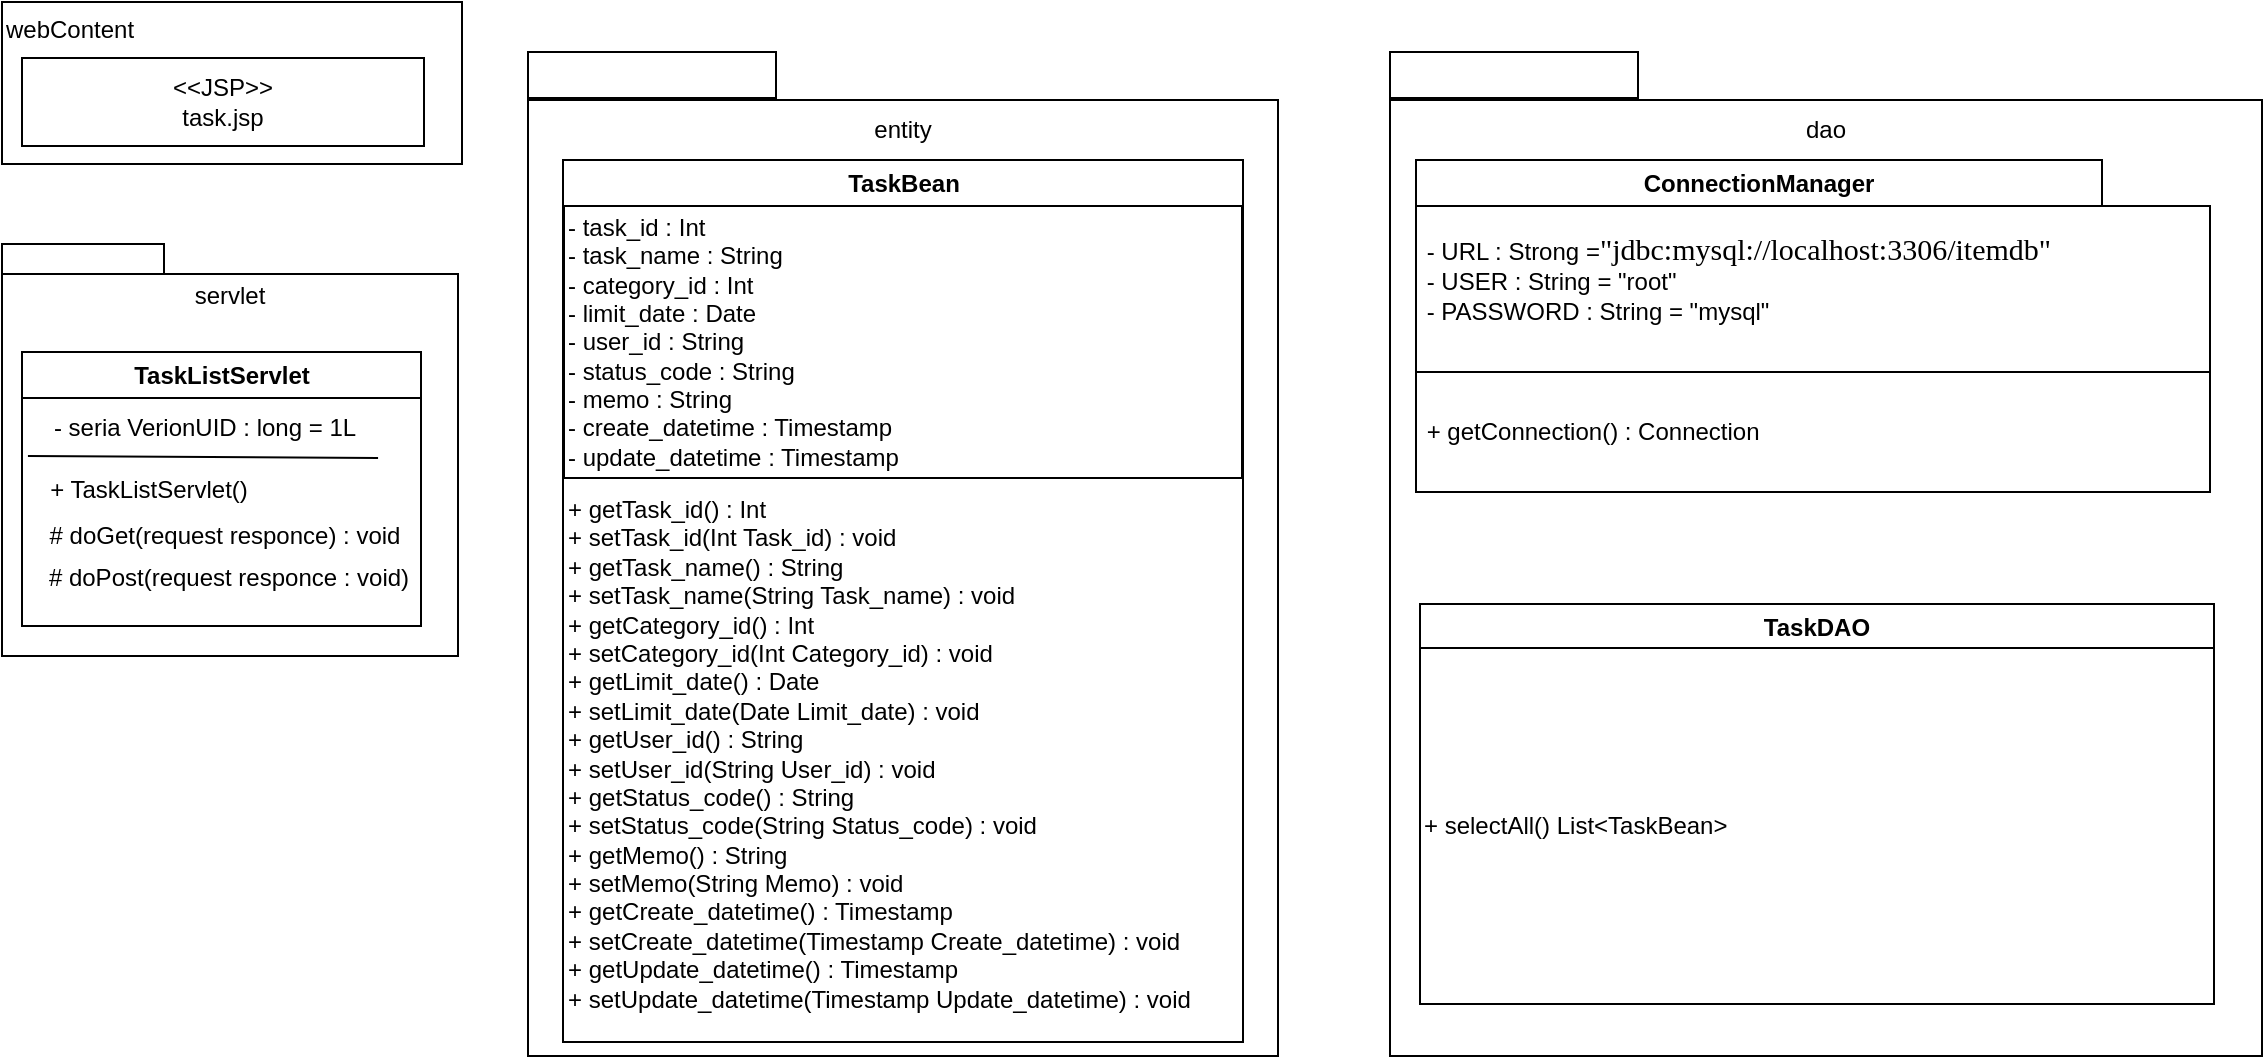 <mxfile version="28.0.6">
  <diagram name="ページ1" id="m6U91rfBJbUAjDah1j11">
    <mxGraphModel dx="830" dy="504" grid="0" gridSize="10" guides="1" tooltips="1" connect="1" arrows="1" fold="1" page="1" pageScale="1" pageWidth="1169" pageHeight="827" background="#FFFFFF" math="0" shadow="0">
      <root>
        <mxCell id="0" />
        <mxCell id="1" parent="0" />
        <mxCell id="fP9RWA6pcITS6-f0ULDv-19" value="servlet" style="rounded=0;whiteSpace=wrap;html=1;spacingTop=-170;" parent="1" vertex="1">
          <mxGeometry x="169" y="302" width="228" height="191" as="geometry" />
        </mxCell>
        <mxCell id="fP9RWA6pcITS6-f0ULDv-1" value="webContent" style="rounded=0;whiteSpace=wrap;html=1;align=left;verticalAlign=top;" parent="1" vertex="1">
          <mxGeometry x="169" y="166" width="230" height="81" as="geometry" />
        </mxCell>
        <mxCell id="fP9RWA6pcITS6-f0ULDv-2" value="&amp;lt;&amp;lt;JSP&amp;gt;&amp;gt;&lt;div&gt;task.jsp&lt;/div&gt;" style="rounded=0;whiteSpace=wrap;html=1;" parent="1" vertex="1">
          <mxGeometry x="179" y="194" width="201" height="44" as="geometry" />
        </mxCell>
        <mxCell id="fP9RWA6pcITS6-f0ULDv-5" value="" style="rounded=0;whiteSpace=wrap;html=1;" parent="1" vertex="1">
          <mxGeometry x="169" y="287" width="81" height="15" as="geometry" />
        </mxCell>
        <mxCell id="fP9RWA6pcITS6-f0ULDv-11" value="TaskListServlet" style="swimlane;whiteSpace=wrap;html=1;startSize=23;" parent="1" vertex="1">
          <mxGeometry x="179" y="341" width="199.5" height="137" as="geometry" />
        </mxCell>
        <mxCell id="fP9RWA6pcITS6-f0ULDv-13" value="- seria VerionUID : long = 1L" style="text;html=1;align=center;verticalAlign=middle;resizable=0;points=[];autosize=1;strokeColor=none;fillColor=none;fontStyle=0" parent="fP9RWA6pcITS6-f0ULDv-11" vertex="1">
          <mxGeometry x="6" y="25" width="169" height="26" as="geometry" />
        </mxCell>
        <mxCell id="fP9RWA6pcITS6-f0ULDv-15" value="" style="endArrow=none;html=1;rounded=0;entryX=1.018;entryY=1.077;entryDx=0;entryDy=0;entryPerimeter=0;exitX=-0.018;exitY=1.038;exitDx=0;exitDy=0;exitPerimeter=0;" parent="fP9RWA6pcITS6-f0ULDv-11" source="fP9RWA6pcITS6-f0ULDv-13" target="fP9RWA6pcITS6-f0ULDv-13" edge="1">
          <mxGeometry width="50" height="50" relative="1" as="geometry">
            <mxPoint x="16" y="110" as="sourcePoint" />
            <mxPoint x="66" y="60" as="targetPoint" />
          </mxGeometry>
        </mxCell>
        <mxCell id="fP9RWA6pcITS6-f0ULDv-16" value="+ TaskListServlet()" style="text;html=1;align=center;verticalAlign=middle;resizable=0;points=[];autosize=1;strokeColor=none;fillColor=none;" parent="fP9RWA6pcITS6-f0ULDv-11" vertex="1">
          <mxGeometry x="4" y="55.5" width="117" height="26" as="geometry" />
        </mxCell>
        <mxCell id="fP9RWA6pcITS6-f0ULDv-17" value="# doGet(request responce) : void" style="text;html=1;align=center;verticalAlign=middle;resizable=0;points=[];autosize=1;strokeColor=none;fillColor=none;" parent="fP9RWA6pcITS6-f0ULDv-11" vertex="1">
          <mxGeometry x="4" y="79" width="193" height="26" as="geometry" />
        </mxCell>
        <mxCell id="fP9RWA6pcITS6-f0ULDv-18" value="# doPost(request responce : void)" style="text;html=1;align=center;verticalAlign=middle;resizable=0;points=[];autosize=1;strokeColor=none;fillColor=none;" parent="fP9RWA6pcITS6-f0ULDv-11" vertex="1">
          <mxGeometry x="4" y="100" width="198" height="26" as="geometry" />
        </mxCell>
        <mxCell id="fP9RWA6pcITS6-f0ULDv-20" value="entity" style="rounded=0;whiteSpace=wrap;html=1;spacingTop=-449;" parent="1" vertex="1">
          <mxGeometry x="432" y="215" width="375" height="478" as="geometry" />
        </mxCell>
        <mxCell id="fP9RWA6pcITS6-f0ULDv-22" value="" style="rounded=0;whiteSpace=wrap;html=1;" parent="1" vertex="1">
          <mxGeometry x="432" y="191" width="124" height="23" as="geometry" />
        </mxCell>
        <mxCell id="fP9RWA6pcITS6-f0ULDv-23" value="TaskBean" style="swimlane;whiteSpace=wrap;html=1;" parent="1" vertex="1">
          <mxGeometry x="449.5" y="245" width="340" height="441" as="geometry" />
        </mxCell>
        <mxCell id="fP9RWA6pcITS6-f0ULDv-25" value="+ getTask_id() : Int&lt;div&gt;+ setTask_id(Int Task_id) : void&lt;/div&gt;&lt;div&gt;+ getTask_name() : String&lt;div&gt;+ setTask_name(String Task_name) : void&lt;/div&gt;&lt;/div&gt;&lt;div&gt;&lt;span style=&quot;background-color: transparent; color: light-dark(rgb(0, 0, 0), rgb(255, 255, 255));&quot;&gt;+ getCategory_id() : Int&lt;/span&gt;&lt;/div&gt;&lt;div&gt;&lt;div&gt;+ setCategory_id(Int Category_id) : void&lt;/div&gt;&lt;/div&gt;&lt;div&gt;+ getLimit_date() : Date&lt;div&gt;+ setLimit_date(Date Limit_date) : void&lt;/div&gt;&lt;/div&gt;&lt;div&gt;+ getUser_id() : String&lt;div&gt;+ setUser_id(String User_id) : void&lt;/div&gt;&lt;/div&gt;&lt;div&gt;+ getStatus_code() : String&lt;div&gt;+ setStatus_code(String Status_code) : void&lt;/div&gt;&lt;/div&gt;&lt;div&gt;+ getMemo() : String&lt;div&gt;+ setMemo(String Memo) : void&lt;/div&gt;&lt;/div&gt;&lt;div&gt;+ getCreate_datetime() : Timestamp&lt;div&gt;+ setCreate_datetime(&lt;span style=&quot;background-color: transparent; color: light-dark(rgb(0, 0, 0), rgb(255, 255, 255));&quot;&gt;Timestamp&lt;/span&gt;&lt;span style=&quot;background-color: transparent; color: light-dark(rgb(0, 0, 0), rgb(255, 255, 255));&quot;&gt;&amp;nbsp;Create_datetime&lt;/span&gt;&lt;span style=&quot;background-color: transparent; color: light-dark(rgb(0, 0, 0), rgb(255, 255, 255));&quot;&gt;) : void&lt;/span&gt;&lt;/div&gt;&lt;/div&gt;&lt;div&gt;+ getUpdate_datetime() : Timestamp&lt;div&gt;+ setUpdate_datetime(&lt;span style=&quot;background-color: transparent; color: light-dark(rgb(0, 0, 0), rgb(255, 255, 255));&quot;&gt;Timestamp&lt;/span&gt;&lt;span style=&quot;background-color: transparent; color: light-dark(rgb(0, 0, 0), rgb(255, 255, 255));&quot;&gt;&amp;nbsp;Update_datetime&lt;/span&gt;&lt;span style=&quot;background-color: transparent; color: light-dark(rgb(0, 0, 0), rgb(255, 255, 255));&quot;&gt;) : void&lt;/span&gt;&lt;/div&gt;&lt;/div&gt;" style="rounded=0;whiteSpace=wrap;html=1;align=left;spacingTop=-7;" parent="fP9RWA6pcITS6-f0ULDv-23" vertex="1">
          <mxGeometry y="159" width="340" height="282" as="geometry" />
        </mxCell>
        <mxCell id="fP9RWA6pcITS6-f0ULDv-24" value="- task_id : Int&lt;div&gt;- task_name : String&lt;/div&gt;&lt;div&gt;- category_id : Int&lt;/div&gt;&lt;div&gt;- limit_date : Date&lt;/div&gt;&lt;div&gt;- user_id : String&lt;/div&gt;&lt;div&gt;- status_code : String&lt;/div&gt;&lt;div&gt;- memo : String&lt;/div&gt;&lt;div&gt;- create_datetime : Timestamp&lt;/div&gt;&lt;div&gt;- update_datetime : Timestamp&lt;/div&gt;" style="rounded=0;whiteSpace=wrap;html=1;align=left;" parent="1" vertex="1">
          <mxGeometry x="450" y="268" width="339" height="136" as="geometry" />
        </mxCell>
        <mxCell id="fP9RWA6pcITS6-f0ULDv-26" value="" style="rounded=0;whiteSpace=wrap;html=1;" parent="1" vertex="1">
          <mxGeometry x="863" y="191" width="124" height="23" as="geometry" />
        </mxCell>
        <mxCell id="fP9RWA6pcITS6-f0ULDv-27" value="dao" style="rounded=0;whiteSpace=wrap;html=1;spacingTop=-449;" parent="1" vertex="1">
          <mxGeometry x="863" y="215" width="436" height="478" as="geometry" />
        </mxCell>
        <mxCell id="fP9RWA6pcITS6-f0ULDv-28" value="ConnectionManager" style="swimlane;whiteSpace=wrap;html=1;" parent="1" vertex="1">
          <mxGeometry x="876" y="245" width="343" height="166" as="geometry" />
        </mxCell>
        <mxCell id="fP9RWA6pcITS6-f0ULDv-29" value="TaskDAO" style="swimlane;whiteSpace=wrap;html=1;" parent="1" vertex="1">
          <mxGeometry x="878" y="467" width="397" height="200" as="geometry" />
        </mxCell>
        <mxCell id="fP9RWA6pcITS6-f0ULDv-30" value="&amp;nbsp;- URL : Strong&lt;font style=&quot;color: rgb(0, 0, 0);&quot;&gt;&lt;font style=&quot;color: rgb(0, 0, 0);&quot;&gt; &lt;/font&gt;&lt;font style=&quot;&quot;&gt;&lt;font style=&quot;color: rgb(0, 0, 0);&quot;&gt;=&lt;/font&gt;&lt;span style=&quot;font-family: &amp;quot;ＭＳ ゴシック&amp;quot;; white-space: pre;&quot;&gt;&lt;font style=&quot;font-size: 15px; color: rgb(0, 0, 0);&quot;&gt;&quot;jdbc:mysql://localhost:3306/itemdb&quot;&lt;/font&gt;&lt;/span&gt;&lt;/font&gt;&lt;/font&gt;&lt;div&gt;&lt;span style=&quot;background-color: transparent; color: light-dark(rgb(0, 0, 0), rgb(255, 255, 255));&quot;&gt;&amp;nbsp;- USER : String = &quot;root&quot;&amp;nbsp;&lt;/span&gt;&lt;div style=&quot;background-color:#2f2f2f;padding:0px 0px 0px 2px;&quot;&gt;&lt;div style=&quot;color: rgb(170, 170, 170); font-family: &amp;quot;ＭＳ ゴシック&amp;quot;; font-size: 15pt; white-space: pre;&quot;&gt;&lt;p style=&quot;background-color:#373737;margin:0;&quot;&gt;&lt;span style=&quot;color:#d9e8f7;&quot;&gt;&lt;/span&gt;&lt;/p&gt;&lt;/div&gt;&lt;/div&gt;&lt;/div&gt;&lt;div&gt;&lt;span style=&quot;background-color: transparent; color: light-dark(rgb(0, 0, 0), rgb(255, 255, 255));&quot;&gt;&amp;nbsp;- PASSWORD : String = &quot;mysql&quot;&lt;/span&gt;&lt;/div&gt;&lt;div&gt;&lt;span style=&quot;background-color: transparent; color: light-dark(rgb(0, 0, 0), rgb(255, 255, 255));&quot;&gt;&lt;br&gt;&lt;/span&gt;&lt;/div&gt;&lt;div&gt;&lt;span style=&quot;background-color: transparent; color: light-dark(rgb(0, 0, 0), rgb(255, 255, 255));&quot;&gt;&lt;br&gt;&lt;/span&gt;&lt;/div&gt;&lt;div&gt;&lt;span style=&quot;background-color: transparent; color: light-dark(rgb(0, 0, 0), rgb(255, 255, 255));&quot;&gt;&lt;br&gt;&lt;/span&gt;&lt;/div&gt;&lt;div&gt;&lt;span style=&quot;background-color: transparent; color: light-dark(rgb(0, 0, 0), rgb(255, 255, 255));&quot;&gt;&lt;br&gt;&lt;/span&gt;&lt;/div&gt;&lt;div&gt;&lt;br&gt;&lt;/div&gt;" style="rounded=0;whiteSpace=wrap;html=1;align=left;" parent="1" vertex="1">
          <mxGeometry x="876" y="268" width="397" height="143" as="geometry" />
        </mxCell>
        <mxCell id="WLajiBzp0x1ZXgxxga8m-1" value="&amp;nbsp;+ getConnection() : Connection" style="rounded=0;whiteSpace=wrap;html=1;align=left;" parent="1" vertex="1">
          <mxGeometry x="876" y="351" width="397" height="60" as="geometry" />
        </mxCell>
        <mxCell id="WLajiBzp0x1ZXgxxga8m-2" value="+ selectAll() List&amp;lt;TaskBean&amp;gt;" style="rounded=0;whiteSpace=wrap;html=1;align=left;" parent="1" vertex="1">
          <mxGeometry x="878" y="489" width="397" height="178" as="geometry" />
        </mxCell>
      </root>
    </mxGraphModel>
  </diagram>
</mxfile>
